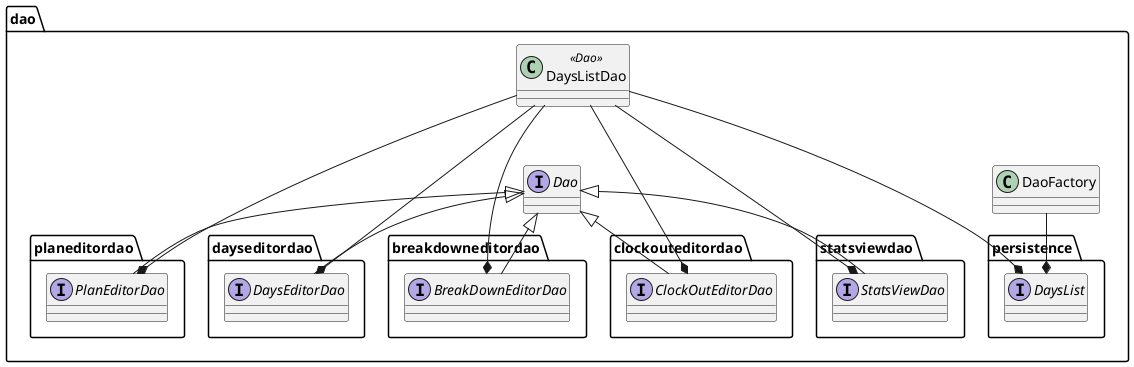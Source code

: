 @startuml
package "dao" as dao{
interface Dao
class DaoFactory
interface persistence.DaysList
class DaysListDao <<Dao>>
persistence.DaysList *-up-- DaysListDao
package "planeditordao" as planeditordao{
interface PlanEditorDao

}
package "dayseditordao" as dayseditordao{
interface DaysEditorDao
}

package "breakdowneditordao" as breakdowneditordao{
interface BreakDownEditorDao
}

package "clockouteditordao" as clockouteditordao{
interface ClockOutEditorDao
}

package "statsviewdao" as statsviewdao{
interface StatsViewDao
}

DaoFactory --* persistence.DaysList
DaysListDao ---* DaysEditorDao
DaysListDao ---* PlanEditorDao
DaysListDao ---* BreakDownEditorDao
DaysListDao ---* ClockOutEditorDao
DaysListDao ---* StatsViewDao

Dao <|-- DaysEditorDao
Dao <|-- PlanEditorDao
Dao <|-- BreakDownEditorDao
Dao <|-- ClockOutEditorDao
Dao <|-- StatsViewDao
}
@enduml